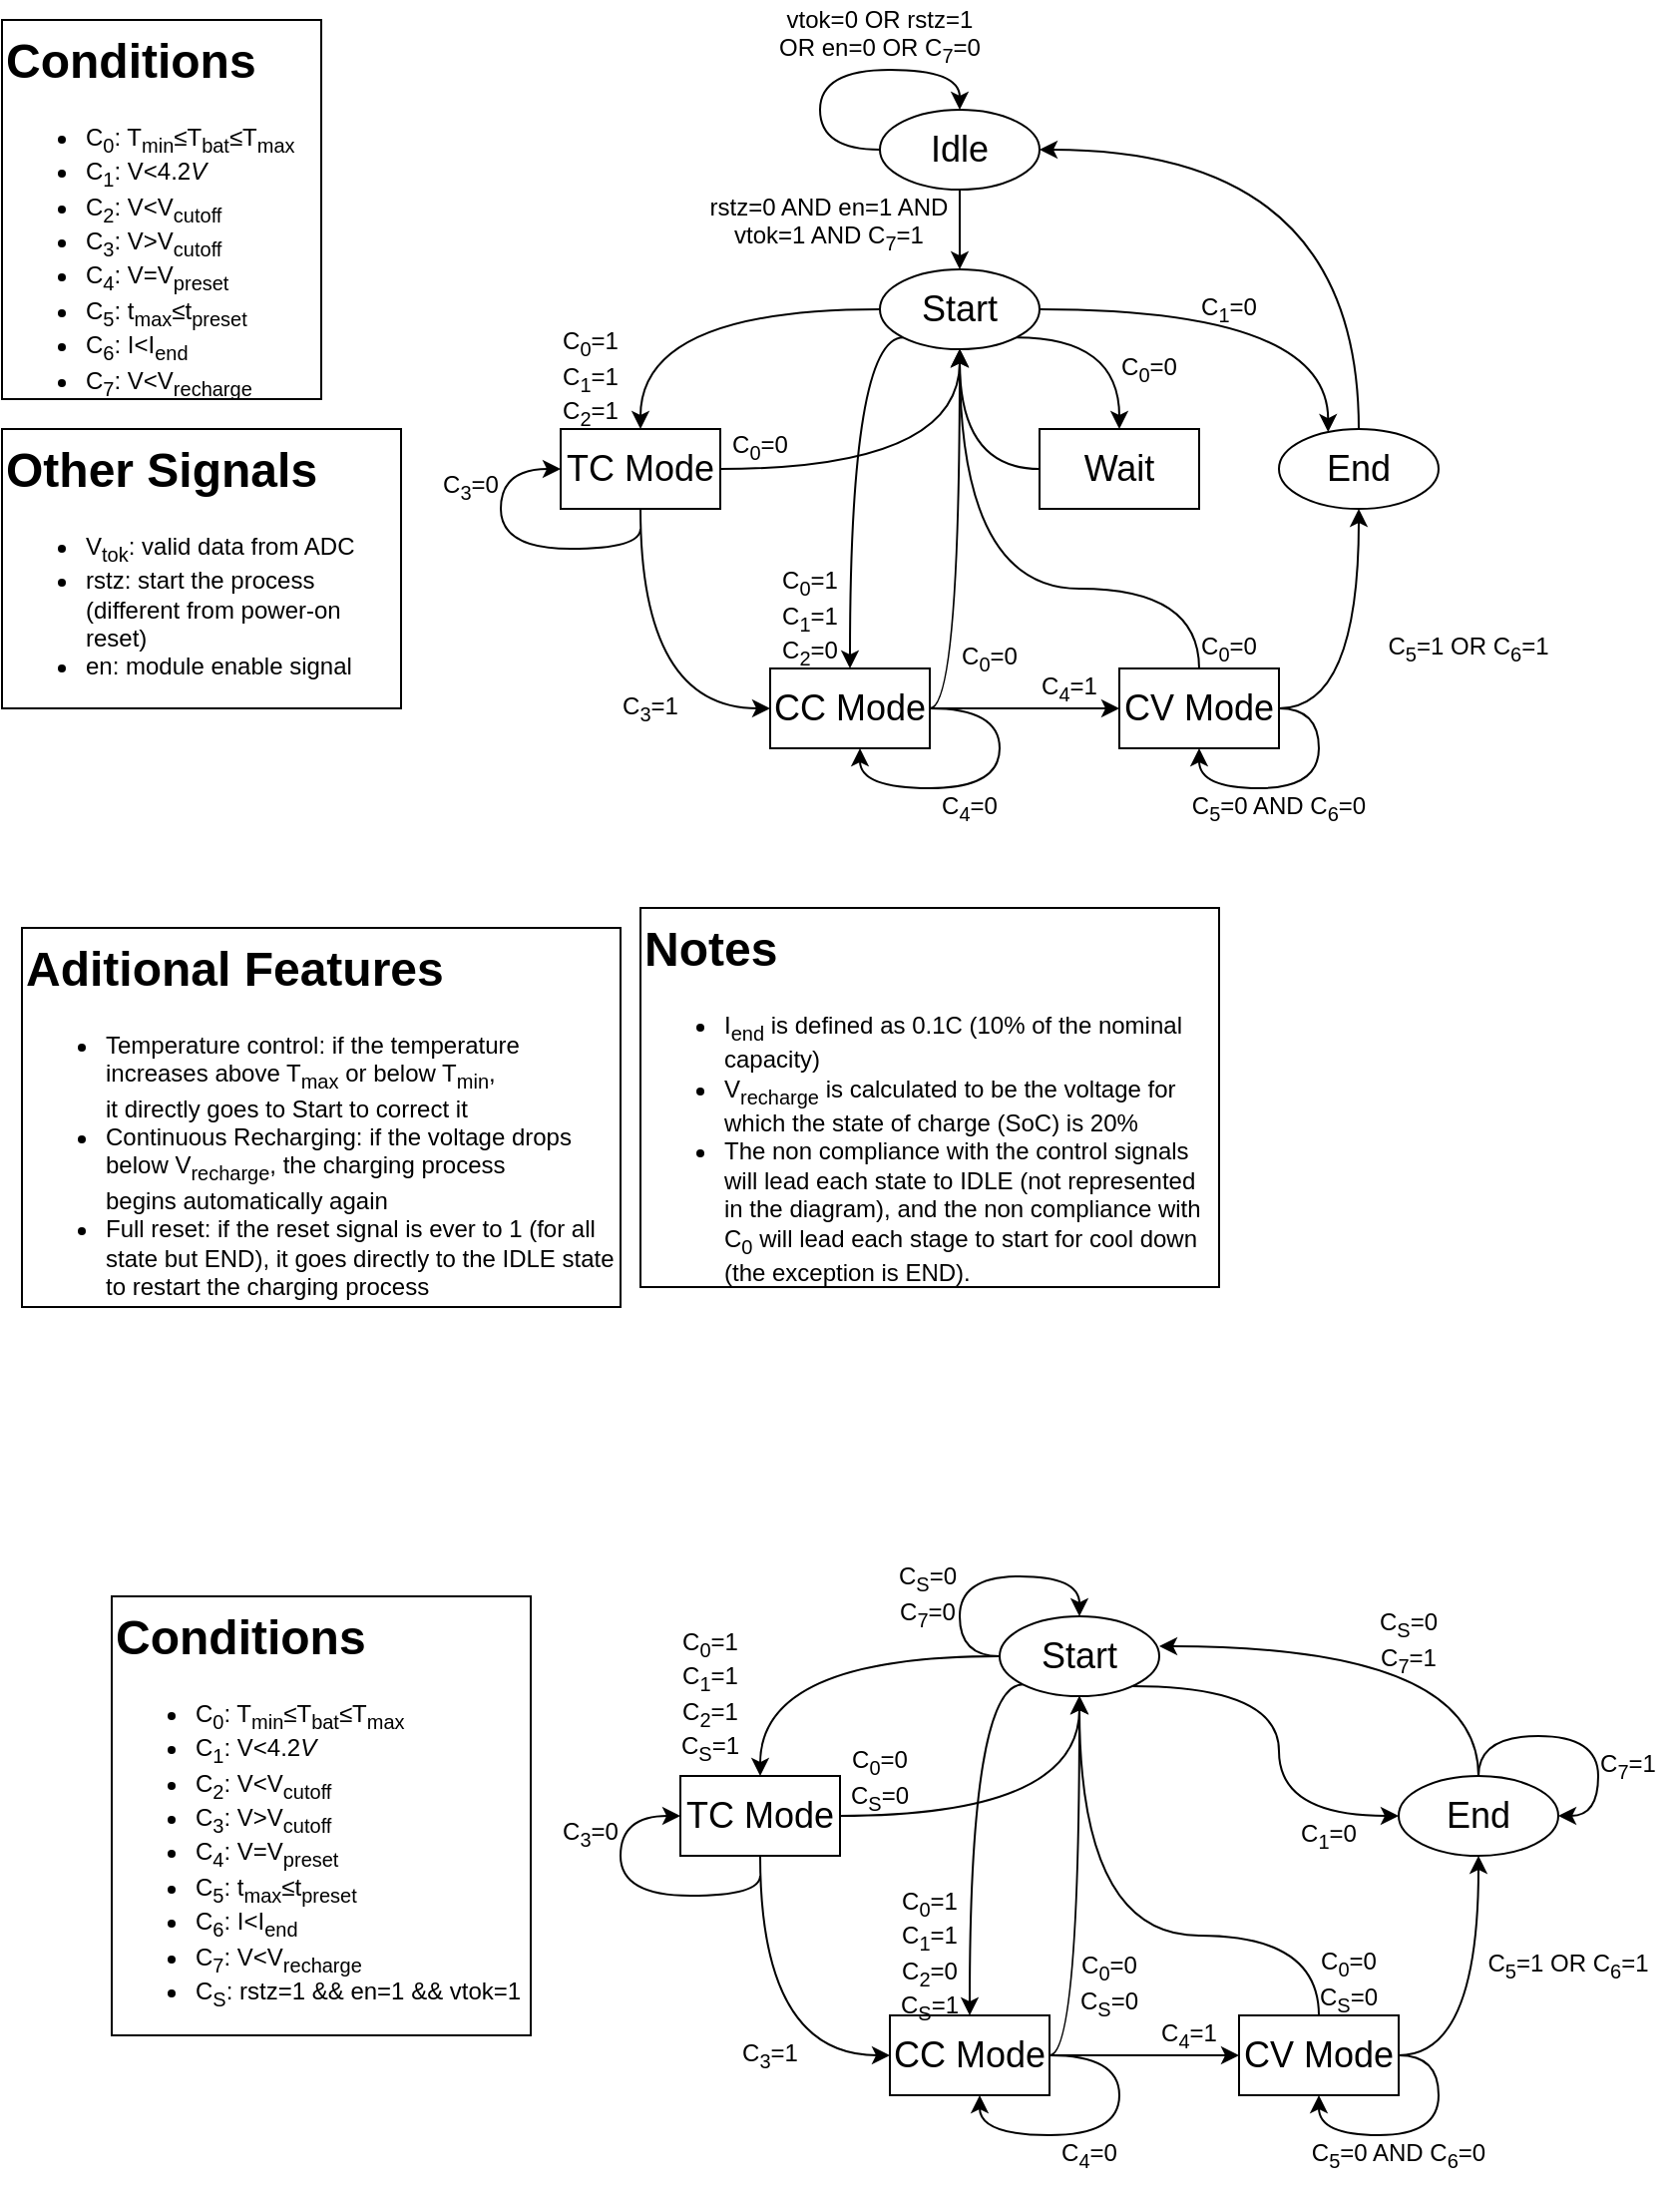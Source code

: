<mxfile version="24.9.3">
  <diagram name="Page-1" id="hV8_vWimdpn24ltupnvK">
    <mxGraphModel dx="1134" dy="623" grid="1" gridSize="10" guides="1" tooltips="1" connect="1" arrows="1" fold="1" page="1" pageScale="1" pageWidth="827" pageHeight="1169" math="0" shadow="0">
      <root>
        <mxCell id="0" />
        <mxCell id="1" parent="0" />
        <mxCell id="OYRed6BsWh4tqV8TMah2-53" value="" style="rounded=0;whiteSpace=wrap;html=1;strokeColor=none;" vertex="1" parent="1">
          <mxGeometry x="80" y="910" width="800" height="335" as="geometry" />
        </mxCell>
        <mxCell id="Qa07ZEY8zx5-E_0PlGd2-5" style="edgeStyle=orthogonalEdgeStyle;rounded=0;orthogonalLoop=1;jettySize=auto;html=1;entryX=0.5;entryY=0;entryDx=0;entryDy=0;" parent="1" source="Qa07ZEY8zx5-E_0PlGd2-2" target="Qa07ZEY8zx5-E_0PlGd2-4" edge="1">
          <mxGeometry relative="1" as="geometry" />
        </mxCell>
        <mxCell id="R3Bvoctj_jdyim1rGo82-14" style="edgeStyle=orthogonalEdgeStyle;rounded=0;orthogonalLoop=1;jettySize=auto;html=1;entryX=0.5;entryY=0;entryDx=0;entryDy=0;curved=1;" parent="1" source="Qa07ZEY8zx5-E_0PlGd2-2" target="Qa07ZEY8zx5-E_0PlGd2-2" edge="1">
          <mxGeometry relative="1" as="geometry">
            <mxPoint x="470" y="180" as="targetPoint" />
            <Array as="points">
              <mxPoint x="450" y="220" />
              <mxPoint x="450" y="180" />
              <mxPoint x="520" y="180" />
            </Array>
          </mxGeometry>
        </mxCell>
        <mxCell id="Qa07ZEY8zx5-E_0PlGd2-2" value="&lt;font style=&quot;font-size: 18px;&quot;&gt;Idle&lt;/font&gt;" style="ellipse;whiteSpace=wrap;html=1;" parent="1" vertex="1">
          <mxGeometry x="480" y="200" width="80" height="40" as="geometry" />
        </mxCell>
        <mxCell id="Qa07ZEY8zx5-E_0PlGd2-3" value="&lt;h1 style=&quot;margin-top: 0px;&quot;&gt;Conditions&lt;/h1&gt;&lt;ul&gt;&lt;li&gt;C&lt;sub&gt;0&lt;/sub&gt;: T&lt;sub&gt;min&lt;/sub&gt;≤T&lt;sub&gt;bat&lt;/sub&gt;≤T&lt;sub&gt;max&lt;/sub&gt;&lt;/li&gt;&lt;li&gt;C&lt;sub&gt;1&lt;/sub&gt;: V&amp;lt;4.2&lt;i&gt;V&lt;/i&gt;&lt;/li&gt;&lt;li&gt;C&lt;sub&gt;2&lt;/sub&gt;: V&amp;lt;V&lt;sub&gt;cutoff&lt;/sub&gt;&lt;/li&gt;&lt;li&gt;C&lt;sub&gt;3&lt;/sub&gt;: V&amp;gt;V&lt;sub&gt;cutoff&lt;/sub&gt;&lt;/li&gt;&lt;li&gt;C&lt;sub&gt;4&lt;/sub&gt;: V=V&lt;sub&gt;preset&lt;/sub&gt;&lt;/li&gt;&lt;li&gt;C&lt;sub&gt;5&lt;/sub&gt;: t&lt;sub&gt;max&lt;/sub&gt;≤t&lt;sub&gt;preset&lt;/sub&gt;&lt;/li&gt;&lt;li&gt;C&lt;sub&gt;6&lt;/sub&gt;: I&amp;lt;I&lt;sub&gt;end&lt;/sub&gt;&lt;/li&gt;&lt;li&gt;C&lt;sub&gt;7&lt;/sub&gt;: V&amp;lt;V&lt;sub&gt;recharge&lt;/sub&gt;&lt;br&gt;&lt;/li&gt;&lt;/ul&gt;" style="text;html=1;whiteSpace=wrap;overflow=hidden;rounded=0;strokeColor=default;fillColor=default;" parent="1" vertex="1">
          <mxGeometry x="40" y="155" width="160" height="190" as="geometry" />
        </mxCell>
        <mxCell id="Qa07ZEY8zx5-E_0PlGd2-15" style="edgeStyle=orthogonalEdgeStyle;rounded=0;orthogonalLoop=1;jettySize=auto;html=1;exitX=1;exitY=1;exitDx=0;exitDy=0;entryX=0.5;entryY=0;entryDx=0;entryDy=0;curved=1;" parent="1" source="Qa07ZEY8zx5-E_0PlGd2-4" target="Qa07ZEY8zx5-E_0PlGd2-7" edge="1">
          <mxGeometry relative="1" as="geometry">
            <Array as="points">
              <mxPoint x="600" y="314" />
            </Array>
          </mxGeometry>
        </mxCell>
        <mxCell id="Qa07ZEY8zx5-E_0PlGd2-16" style="edgeStyle=orthogonalEdgeStyle;rounded=0;orthogonalLoop=1;jettySize=auto;html=1;entryX=0;entryY=0.5;entryDx=0;entryDy=0;startArrow=classic;startFill=1;endArrow=none;endFill=0;curved=1;" parent="1" source="Qa07ZEY8zx5-E_0PlGd2-4" target="Qa07ZEY8zx5-E_0PlGd2-7" edge="1">
          <mxGeometry relative="1" as="geometry" />
        </mxCell>
        <mxCell id="Qa07ZEY8zx5-E_0PlGd2-23" style="edgeStyle=orthogonalEdgeStyle;rounded=0;orthogonalLoop=1;jettySize=auto;html=1;exitX=0;exitY=1;exitDx=0;exitDy=0;curved=1;entryX=0.5;entryY=0;entryDx=0;entryDy=0;" parent="1" source="Qa07ZEY8zx5-E_0PlGd2-4" target="Qa07ZEY8zx5-E_0PlGd2-14" edge="1">
          <mxGeometry relative="1" as="geometry">
            <Array as="points">
              <mxPoint x="465" y="314" />
            </Array>
            <mxPoint x="470" y="460" as="targetPoint" />
          </mxGeometry>
        </mxCell>
        <mxCell id="Qa07ZEY8zx5-E_0PlGd2-24" style="edgeStyle=orthogonalEdgeStyle;rounded=0;orthogonalLoop=1;jettySize=auto;html=1;entryX=0.5;entryY=0;entryDx=0;entryDy=0;curved=1;" parent="1" source="Qa07ZEY8zx5-E_0PlGd2-4" target="Qa07ZEY8zx5-E_0PlGd2-19" edge="1">
          <mxGeometry relative="1" as="geometry" />
        </mxCell>
        <mxCell id="Qa07ZEY8zx5-E_0PlGd2-4" value="&lt;font style=&quot;font-size: 18px;&quot;&gt;Start&lt;/font&gt;" style="ellipse;whiteSpace=wrap;html=1;" parent="1" vertex="1">
          <mxGeometry x="480" y="280" width="80" height="40" as="geometry" />
        </mxCell>
        <mxCell id="Qa07ZEY8zx5-E_0PlGd2-6" value="&lt;div&gt;C&lt;sub&gt;0&lt;/sub&gt;=1&lt;/div&gt;&lt;div&gt;C&lt;sub&gt;1&lt;/sub&gt;=1&lt;/div&gt;&lt;div&gt;C&lt;sub&gt;2&lt;/sub&gt;=1&lt;br&gt;&lt;/div&gt;" style="text;html=1;align=center;verticalAlign=middle;whiteSpace=wrap;rounded=0;" parent="1" vertex="1">
          <mxGeometry x="320" y="310" width="30" height="50" as="geometry" />
        </mxCell>
        <mxCell id="Qa07ZEY8zx5-E_0PlGd2-7" value="&lt;font style=&quot;font-size: 18px;&quot;&gt;Wait&lt;/font&gt;" style="whiteSpace=wrap;html=1;rounded=0;" parent="1" vertex="1">
          <mxGeometry x="560" y="360" width="80" height="40" as="geometry" />
        </mxCell>
        <mxCell id="Qa07ZEY8zx5-E_0PlGd2-26" style="edgeStyle=orthogonalEdgeStyle;rounded=0;orthogonalLoop=1;jettySize=auto;html=1;" parent="1" source="Qa07ZEY8zx5-E_0PlGd2-14" target="Qa07ZEY8zx5-E_0PlGd2-22" edge="1">
          <mxGeometry relative="1" as="geometry" />
        </mxCell>
        <mxCell id="R3Bvoctj_jdyim1rGo82-25" style="edgeStyle=orthogonalEdgeStyle;rounded=0;orthogonalLoop=1;jettySize=auto;html=1;entryX=0.5;entryY=1;entryDx=0;entryDy=0;curved=1;" parent="1" source="Qa07ZEY8zx5-E_0PlGd2-14" target="Qa07ZEY8zx5-E_0PlGd2-4" edge="1">
          <mxGeometry relative="1" as="geometry">
            <Array as="points">
              <mxPoint x="520" y="500" />
            </Array>
          </mxGeometry>
        </mxCell>
        <mxCell id="Qa07ZEY8zx5-E_0PlGd2-14" value="&lt;font style=&quot;font-size: 18px;&quot;&gt;CC Mode&lt;/font&gt;" style="whiteSpace=wrap;html=1;rounded=0;" parent="1" vertex="1">
          <mxGeometry x="425" y="480" width="80" height="40" as="geometry" />
        </mxCell>
        <mxCell id="7gil-hiqsTWwfiF-RkSV-2" style="edgeStyle=orthogonalEdgeStyle;rounded=0;orthogonalLoop=1;jettySize=auto;html=1;entryX=1;entryY=0.5;entryDx=0;entryDy=0;curved=1;" parent="1" source="Qa07ZEY8zx5-E_0PlGd2-17" target="Qa07ZEY8zx5-E_0PlGd2-2" edge="1">
          <mxGeometry relative="1" as="geometry">
            <Array as="points">
              <mxPoint x="720" y="220" />
            </Array>
          </mxGeometry>
        </mxCell>
        <mxCell id="Qa07ZEY8zx5-E_0PlGd2-17" value="&lt;font style=&quot;font-size: 18px;&quot;&gt;End&lt;/font&gt;" style="ellipse;whiteSpace=wrap;html=1;" parent="1" vertex="1">
          <mxGeometry x="680" y="360" width="80" height="40" as="geometry" />
        </mxCell>
        <mxCell id="Qa07ZEY8zx5-E_0PlGd2-25" style="edgeStyle=orthogonalEdgeStyle;rounded=0;orthogonalLoop=1;jettySize=auto;html=1;entryX=0;entryY=0.5;entryDx=0;entryDy=0;curved=1;" parent="1" source="Qa07ZEY8zx5-E_0PlGd2-19" target="Qa07ZEY8zx5-E_0PlGd2-14" edge="1">
          <mxGeometry relative="1" as="geometry">
            <Array as="points">
              <mxPoint x="360" y="500" />
            </Array>
          </mxGeometry>
        </mxCell>
        <mxCell id="R3Bvoctj_jdyim1rGo82-24" style="edgeStyle=orthogonalEdgeStyle;rounded=0;orthogonalLoop=1;jettySize=auto;html=1;entryX=0.5;entryY=1;entryDx=0;entryDy=0;curved=1;" parent="1" source="Qa07ZEY8zx5-E_0PlGd2-19" target="Qa07ZEY8zx5-E_0PlGd2-4" edge="1">
          <mxGeometry relative="1" as="geometry" />
        </mxCell>
        <mxCell id="Qa07ZEY8zx5-E_0PlGd2-19" value="&lt;font style=&quot;font-size: 18px;&quot;&gt;TC Mode&lt;/font&gt;" style="whiteSpace=wrap;html=1;rounded=0;" parent="1" vertex="1">
          <mxGeometry x="320" y="360" width="80" height="40" as="geometry" />
        </mxCell>
        <mxCell id="Qa07ZEY8zx5-E_0PlGd2-27" style="edgeStyle=orthogonalEdgeStyle;rounded=0;orthogonalLoop=1;jettySize=auto;html=1;curved=1;entryX=0.5;entryY=1;entryDx=0;entryDy=0;" parent="1" source="Qa07ZEY8zx5-E_0PlGd2-22" target="Qa07ZEY8zx5-E_0PlGd2-17" edge="1">
          <mxGeometry relative="1" as="geometry">
            <Array as="points">
              <mxPoint x="720" y="500" />
            </Array>
          </mxGeometry>
        </mxCell>
        <mxCell id="R3Bvoctj_jdyim1rGo82-28" style="edgeStyle=orthogonalEdgeStyle;rounded=0;orthogonalLoop=1;jettySize=auto;html=1;entryX=0.5;entryY=1;entryDx=0;entryDy=0;curved=1;" parent="1" source="Qa07ZEY8zx5-E_0PlGd2-22" target="Qa07ZEY8zx5-E_0PlGd2-4" edge="1">
          <mxGeometry relative="1" as="geometry">
            <Array as="points">
              <mxPoint x="640" y="440" />
              <mxPoint x="520" y="440" />
            </Array>
          </mxGeometry>
        </mxCell>
        <mxCell id="7gil-hiqsTWwfiF-RkSV-7" style="edgeStyle=orthogonalEdgeStyle;rounded=0;orthogonalLoop=1;jettySize=auto;html=1;entryX=0.5;entryY=1;entryDx=0;entryDy=0;curved=1;" parent="1" source="Qa07ZEY8zx5-E_0PlGd2-22" target="Qa07ZEY8zx5-E_0PlGd2-22" edge="1">
          <mxGeometry relative="1" as="geometry">
            <mxPoint x="700" y="570" as="targetPoint" />
            <Array as="points">
              <mxPoint x="700" y="500" />
              <mxPoint x="700" y="540" />
              <mxPoint x="640" y="540" />
            </Array>
          </mxGeometry>
        </mxCell>
        <mxCell id="Qa07ZEY8zx5-E_0PlGd2-22" value="&lt;font style=&quot;font-size: 18px;&quot;&gt;CV Mode&lt;/font&gt;" style="whiteSpace=wrap;html=1;rounded=0;" parent="1" vertex="1">
          <mxGeometry x="600" y="480" width="80" height="40" as="geometry" />
        </mxCell>
        <mxCell id="Qa07ZEY8zx5-E_0PlGd2-28" style="edgeStyle=orthogonalEdgeStyle;rounded=0;orthogonalLoop=1;jettySize=auto;html=1;entryX=0;entryY=0.5;entryDx=0;entryDy=0;curved=1;" parent="1" target="Qa07ZEY8zx5-E_0PlGd2-19" edge="1">
          <mxGeometry relative="1" as="geometry">
            <mxPoint x="360" y="410" as="sourcePoint" />
            <Array as="points">
              <mxPoint x="360" y="420" />
              <mxPoint x="290" y="420" />
              <mxPoint x="290" y="380" />
            </Array>
          </mxGeometry>
        </mxCell>
        <mxCell id="Qa07ZEY8zx5-E_0PlGd2-29" style="edgeStyle=orthogonalEdgeStyle;rounded=0;orthogonalLoop=1;jettySize=auto;html=1;curved=1;" parent="1" source="Qa07ZEY8zx5-E_0PlGd2-14" edge="1">
          <mxGeometry relative="1" as="geometry">
            <Array as="points">
              <mxPoint x="540" y="500" />
              <mxPoint x="540" y="540" />
              <mxPoint x="470" y="540" />
              <mxPoint x="470" y="520" />
            </Array>
            <mxPoint x="470" y="520" as="targetPoint" />
          </mxGeometry>
        </mxCell>
        <mxCell id="Qa07ZEY8zx5-E_0PlGd2-30" value="&lt;div&gt;C&lt;sub&gt;0&lt;/sub&gt;=1&lt;/div&gt;&lt;div&gt;C&lt;sub&gt;1&lt;/sub&gt;=1&lt;/div&gt;&lt;div&gt;C&lt;sub&gt;2&lt;/sub&gt;=0&lt;br&gt;&lt;/div&gt;" style="text;html=1;align=center;verticalAlign=middle;whiteSpace=wrap;rounded=0;" parent="1" vertex="1">
          <mxGeometry x="430" y="430" width="30" height="50" as="geometry" />
        </mxCell>
        <mxCell id="Qa07ZEY8zx5-E_0PlGd2-31" value="&lt;div&gt;C&lt;sub&gt;0&lt;/sub&gt;=0&lt;/div&gt;" style="text;html=1;align=center;verticalAlign=middle;whiteSpace=wrap;rounded=0;" parent="1" vertex="1">
          <mxGeometry x="600" y="320" width="30" height="20" as="geometry" />
        </mxCell>
        <mxCell id="Qa07ZEY8zx5-E_0PlGd2-32" value="&lt;div&gt;C&lt;sub&gt;3&lt;/sub&gt;=0&lt;/div&gt;" style="text;html=1;align=center;verticalAlign=middle;whiteSpace=wrap;rounded=0;" parent="1" vertex="1">
          <mxGeometry x="260" y="378.5" width="30" height="20" as="geometry" />
        </mxCell>
        <mxCell id="Qa07ZEY8zx5-E_0PlGd2-33" value="&lt;div&gt;C&lt;sub&gt;3&lt;/sub&gt;=1&lt;/div&gt;" style="text;html=1;align=center;verticalAlign=middle;whiteSpace=wrap;rounded=0;" parent="1" vertex="1">
          <mxGeometry x="350" y="490" width="30" height="20" as="geometry" />
        </mxCell>
        <mxCell id="Qa07ZEY8zx5-E_0PlGd2-34" value="&lt;div&gt;C&lt;sub&gt;4&lt;/sub&gt;=0&lt;/div&gt;" style="text;html=1;align=center;verticalAlign=middle;whiteSpace=wrap;rounded=0;" parent="1" vertex="1">
          <mxGeometry x="510" y="540" width="30" height="20" as="geometry" />
        </mxCell>
        <mxCell id="Qa07ZEY8zx5-E_0PlGd2-35" value="&lt;div&gt;C&lt;sub&gt;4&lt;/sub&gt;=1&lt;/div&gt;" style="text;html=1;align=center;verticalAlign=middle;whiteSpace=wrap;rounded=0;" parent="1" vertex="1">
          <mxGeometry x="560" y="480" width="30" height="20" as="geometry" />
        </mxCell>
        <mxCell id="Qa07ZEY8zx5-E_0PlGd2-36" value="&lt;div&gt;C&lt;sub&gt;5&lt;/sub&gt;=0 AND C&lt;sub&gt;6&lt;/sub&gt;=0&lt;/div&gt;" style="text;html=1;align=center;verticalAlign=middle;whiteSpace=wrap;rounded=0;" parent="1" vertex="1">
          <mxGeometry x="630" y="540" width="100" height="20" as="geometry" />
        </mxCell>
        <mxCell id="R3Bvoctj_jdyim1rGo82-1" value="&lt;h1 style=&quot;margin-top: 0px;&quot;&gt;Other Signals&lt;br&gt;&lt;/h1&gt;&lt;ul&gt;&lt;li&gt;V&lt;sub&gt;tok&lt;/sub&gt;: valid data from ADC&lt;/li&gt;&lt;li&gt;rstz: start the process (different from power-on reset)&lt;/li&gt;&lt;li&gt;en: module enable signal&lt;br&gt;&lt;/li&gt;&lt;/ul&gt;" style="text;html=1;whiteSpace=wrap;overflow=hidden;rounded=0;strokeColor=default;fillColor=default;" parent="1" vertex="1">
          <mxGeometry x="40" y="360" width="200" height="140" as="geometry" />
        </mxCell>
        <mxCell id="R3Bvoctj_jdyim1rGo82-3" value="rstz=0 AND en=1 AND vtok=1 AND C&lt;sub&gt;7&lt;/sub&gt;=1" style="text;html=1;align=center;verticalAlign=middle;whiteSpace=wrap;rounded=0;" parent="1" vertex="1">
          <mxGeometry x="390" y="242" width="129" height="30" as="geometry" />
        </mxCell>
        <mxCell id="R3Bvoctj_jdyim1rGo82-17" value="&lt;div&gt;vtok=0 OR rstz=1&lt;/div&gt;&lt;div&gt;OR en=0 OR C&lt;sub&gt;7&lt;/sub&gt;=0&lt;br&gt;&lt;/div&gt;" style="text;html=1;align=center;verticalAlign=middle;whiteSpace=wrap;rounded=0;" parent="1" vertex="1">
          <mxGeometry x="425" y="145" width="110" height="35" as="geometry" />
        </mxCell>
        <mxCell id="R3Bvoctj_jdyim1rGo82-26" value="&lt;div&gt;C&lt;sub&gt;0&lt;/sub&gt;=0&lt;/div&gt;" style="text;html=1;align=center;verticalAlign=middle;whiteSpace=wrap;rounded=0;" parent="1" vertex="1">
          <mxGeometry x="520" y="465" width="30" height="20" as="geometry" />
        </mxCell>
        <mxCell id="R3Bvoctj_jdyim1rGo82-27" value="&lt;div&gt;C&lt;sub&gt;0&lt;/sub&gt;=0&lt;/div&gt;" style="text;html=1;align=center;verticalAlign=middle;whiteSpace=wrap;rounded=0;" parent="1" vertex="1">
          <mxGeometry x="405" y="358.5" width="30" height="20" as="geometry" />
        </mxCell>
        <mxCell id="R3Bvoctj_jdyim1rGo82-30" value="&lt;div&gt;C&lt;sub&gt;0&lt;/sub&gt;=0&lt;/div&gt;" style="text;html=1;align=center;verticalAlign=middle;whiteSpace=wrap;rounded=0;" parent="1" vertex="1">
          <mxGeometry x="640" y="460" width="30" height="20" as="geometry" />
        </mxCell>
        <mxCell id="R3Bvoctj_jdyim1rGo82-33" value="&lt;h1 style=&quot;margin-top: 0px;&quot;&gt;Aditional Features&lt;/h1&gt;&lt;ul&gt;&lt;li&gt;&lt;div align=&quot;left&quot;&gt;Temperature control: if the temperature increases above T&lt;sub&gt;max&lt;/sub&gt; or below T&lt;sub&gt;min&lt;/sub&gt;,&amp;nbsp;&lt;/div&gt;&lt;div align=&quot;left&quot;&gt;it directly goes to Start to correct it&lt;/div&gt;&lt;/li&gt;&lt;li&gt;&lt;div align=&quot;left&quot;&gt;Continuous Recharging: if the voltage drops below V&lt;sub&gt;recharge&lt;/sub&gt;, the charging process&amp;nbsp;&lt;/div&gt;&lt;div align=&quot;left&quot;&gt;begins automatically again&lt;/div&gt;&lt;/li&gt;&lt;li&gt;Full reset: if the reset signal is ever to 1 (for all state but END), it goes directly to the IDLE state to restart the charging process&lt;/li&gt;&lt;/ul&gt;" style="text;html=1;whiteSpace=wrap;overflow=hidden;rounded=0;strokeColor=default;fillColor=default;" parent="1" vertex="1">
          <mxGeometry x="50" y="610" width="300" height="190" as="geometry" />
        </mxCell>
        <mxCell id="7gil-hiqsTWwfiF-RkSV-1" value="&lt;h1 style=&quot;margin-top: 0px;&quot;&gt;Notes&lt;/h1&gt;&lt;div&gt;&lt;ul&gt;&lt;li&gt;I&lt;sub&gt;end&lt;/sub&gt; is defined as 0.1C (10% of the nominal capacity)&lt;/li&gt;&lt;li&gt;V&lt;sub&gt;recharge&lt;/sub&gt; is calculated to be the voltage for which the state of charge (SoC) is 20%&lt;/li&gt;&lt;li&gt;The non compliance with the control signals will lead each state to IDLE (not represented in the diagram), and the non compliance with C&lt;sub&gt;0&lt;/sub&gt; will lead each stage to start for cool down (the exception is END). &lt;br&gt;&lt;/li&gt;&lt;/ul&gt;&lt;/div&gt;" style="text;html=1;whiteSpace=wrap;overflow=hidden;rounded=0;strokeColor=default;fillColor=default;" parent="1" vertex="1">
          <mxGeometry x="360" y="600" width="290" height="190" as="geometry" />
        </mxCell>
        <mxCell id="7gil-hiqsTWwfiF-RkSV-5" style="edgeStyle=orthogonalEdgeStyle;rounded=0;orthogonalLoop=1;jettySize=auto;html=1;entryX=0.308;entryY=0.038;entryDx=0;entryDy=0;entryPerimeter=0;curved=1;" parent="1" source="Qa07ZEY8zx5-E_0PlGd2-4" target="Qa07ZEY8zx5-E_0PlGd2-17" edge="1">
          <mxGeometry relative="1" as="geometry" />
        </mxCell>
        <mxCell id="7gil-hiqsTWwfiF-RkSV-6" value="&lt;div&gt;C&lt;sub&gt;1&lt;/sub&gt;=0&lt;/div&gt;" style="text;html=1;align=center;verticalAlign=middle;whiteSpace=wrap;rounded=0;" parent="1" vertex="1">
          <mxGeometry x="640" y="290" width="30" height="20" as="geometry" />
        </mxCell>
        <mxCell id="7gil-hiqsTWwfiF-RkSV-10" value="&lt;div&gt;C&lt;sub&gt;5&lt;/sub&gt;=1 OR C&lt;sub&gt;6&lt;/sub&gt;=1&lt;/div&gt;" style="text;html=1;align=center;verticalAlign=middle;whiteSpace=wrap;rounded=0;" parent="1" vertex="1">
          <mxGeometry x="730" y="460" width="90" height="20" as="geometry" />
        </mxCell>
        <mxCell id="OYRed6BsWh4tqV8TMah2-6" style="edgeStyle=orthogonalEdgeStyle;rounded=0;orthogonalLoop=1;jettySize=auto;html=1;exitX=0;exitY=1;exitDx=0;exitDy=0;curved=1;entryX=0.5;entryY=0;entryDx=0;entryDy=0;" edge="1" parent="1" source="OYRed6BsWh4tqV8TMah2-8" target="OYRed6BsWh4tqV8TMah2-13">
          <mxGeometry relative="1" as="geometry">
            <Array as="points">
              <mxPoint x="525" y="989" />
            </Array>
            <mxPoint x="530" y="1135" as="targetPoint" />
          </mxGeometry>
        </mxCell>
        <mxCell id="OYRed6BsWh4tqV8TMah2-7" style="edgeStyle=orthogonalEdgeStyle;rounded=0;orthogonalLoop=1;jettySize=auto;html=1;entryX=0.5;entryY=0;entryDx=0;entryDy=0;curved=1;" edge="1" parent="1" source="OYRed6BsWh4tqV8TMah2-8" target="OYRed6BsWh4tqV8TMah2-18">
          <mxGeometry relative="1" as="geometry" />
        </mxCell>
        <mxCell id="OYRed6BsWh4tqV8TMah2-8" value="&lt;font style=&quot;font-size: 18px;&quot;&gt;Start&lt;/font&gt;" style="ellipse;whiteSpace=wrap;html=1;" vertex="1" parent="1">
          <mxGeometry x="540" y="955" width="80" height="40" as="geometry" />
        </mxCell>
        <mxCell id="OYRed6BsWh4tqV8TMah2-9" value="&lt;div&gt;C&lt;sub&gt;0&lt;/sub&gt;=1&lt;/div&gt;&lt;div&gt;C&lt;sub&gt;1&lt;/sub&gt;=1&lt;/div&gt;&lt;div&gt;C&lt;sub&gt;2&lt;/sub&gt;=1&lt;br&gt;&lt;/div&gt;&lt;div&gt;C&lt;sub&gt;S&lt;/sub&gt;=1&lt;/div&gt;" style="text;html=1;align=center;verticalAlign=middle;whiteSpace=wrap;rounded=0;" vertex="1" parent="1">
          <mxGeometry x="380" y="960" width="30" height="70" as="geometry" />
        </mxCell>
        <mxCell id="OYRed6BsWh4tqV8TMah2-11" style="edgeStyle=orthogonalEdgeStyle;rounded=0;orthogonalLoop=1;jettySize=auto;html=1;" edge="1" parent="1" source="OYRed6BsWh4tqV8TMah2-13" target="OYRed6BsWh4tqV8TMah2-22">
          <mxGeometry relative="1" as="geometry" />
        </mxCell>
        <mxCell id="OYRed6BsWh4tqV8TMah2-12" style="edgeStyle=orthogonalEdgeStyle;rounded=0;orthogonalLoop=1;jettySize=auto;html=1;entryX=0.5;entryY=1;entryDx=0;entryDy=0;curved=1;" edge="1" parent="1" source="OYRed6BsWh4tqV8TMah2-13" target="OYRed6BsWh4tqV8TMah2-8">
          <mxGeometry relative="1" as="geometry">
            <Array as="points">
              <mxPoint x="580" y="1175" />
            </Array>
          </mxGeometry>
        </mxCell>
        <mxCell id="OYRed6BsWh4tqV8TMah2-13" value="&lt;font style=&quot;font-size: 18px;&quot;&gt;CC Mode&lt;/font&gt;" style="whiteSpace=wrap;html=1;rounded=0;" vertex="1" parent="1">
          <mxGeometry x="485" y="1155" width="80" height="40" as="geometry" />
        </mxCell>
        <mxCell id="OYRed6BsWh4tqV8TMah2-14" style="edgeStyle=orthogonalEdgeStyle;rounded=0;orthogonalLoop=1;jettySize=auto;html=1;curved=1;" edge="1" parent="1" source="OYRed6BsWh4tqV8TMah2-15">
          <mxGeometry relative="1" as="geometry">
            <Array as="points">
              <mxPoint x="780" y="970" />
              <mxPoint x="620" y="970" />
            </Array>
            <mxPoint x="620" y="970" as="targetPoint" />
          </mxGeometry>
        </mxCell>
        <mxCell id="OYRed6BsWh4tqV8TMah2-15" value="&lt;font style=&quot;font-size: 18px;&quot;&gt;End&lt;/font&gt;" style="ellipse;whiteSpace=wrap;html=1;" vertex="1" parent="1">
          <mxGeometry x="740" y="1035" width="80" height="40" as="geometry" />
        </mxCell>
        <mxCell id="OYRed6BsWh4tqV8TMah2-16" style="edgeStyle=orthogonalEdgeStyle;rounded=0;orthogonalLoop=1;jettySize=auto;html=1;entryX=0;entryY=0.5;entryDx=0;entryDy=0;curved=1;" edge="1" parent="1" source="OYRed6BsWh4tqV8TMah2-18" target="OYRed6BsWh4tqV8TMah2-13">
          <mxGeometry relative="1" as="geometry">
            <Array as="points">
              <mxPoint x="420" y="1175" />
            </Array>
          </mxGeometry>
        </mxCell>
        <mxCell id="OYRed6BsWh4tqV8TMah2-17" style="edgeStyle=orthogonalEdgeStyle;rounded=0;orthogonalLoop=1;jettySize=auto;html=1;entryX=0.5;entryY=1;entryDx=0;entryDy=0;curved=1;" edge="1" parent="1" source="OYRed6BsWh4tqV8TMah2-18" target="OYRed6BsWh4tqV8TMah2-8">
          <mxGeometry relative="1" as="geometry" />
        </mxCell>
        <mxCell id="OYRed6BsWh4tqV8TMah2-18" value="&lt;font style=&quot;font-size: 18px;&quot;&gt;TC Mode&lt;/font&gt;" style="whiteSpace=wrap;html=1;rounded=0;" vertex="1" parent="1">
          <mxGeometry x="380" y="1035" width="80" height="40" as="geometry" />
        </mxCell>
        <mxCell id="OYRed6BsWh4tqV8TMah2-19" style="edgeStyle=orthogonalEdgeStyle;rounded=0;orthogonalLoop=1;jettySize=auto;html=1;curved=1;entryX=0.5;entryY=1;entryDx=0;entryDy=0;" edge="1" parent="1" source="OYRed6BsWh4tqV8TMah2-22" target="OYRed6BsWh4tqV8TMah2-15">
          <mxGeometry relative="1" as="geometry">
            <Array as="points">
              <mxPoint x="780" y="1175" />
            </Array>
          </mxGeometry>
        </mxCell>
        <mxCell id="OYRed6BsWh4tqV8TMah2-20" style="edgeStyle=orthogonalEdgeStyle;rounded=0;orthogonalLoop=1;jettySize=auto;html=1;entryX=0.5;entryY=1;entryDx=0;entryDy=0;curved=1;" edge="1" parent="1" source="OYRed6BsWh4tqV8TMah2-22" target="OYRed6BsWh4tqV8TMah2-8">
          <mxGeometry relative="1" as="geometry">
            <Array as="points">
              <mxPoint x="700" y="1115" />
              <mxPoint x="580" y="1115" />
            </Array>
          </mxGeometry>
        </mxCell>
        <mxCell id="OYRed6BsWh4tqV8TMah2-21" style="edgeStyle=orthogonalEdgeStyle;rounded=0;orthogonalLoop=1;jettySize=auto;html=1;entryX=0.5;entryY=1;entryDx=0;entryDy=0;curved=1;" edge="1" parent="1" source="OYRed6BsWh4tqV8TMah2-22" target="OYRed6BsWh4tqV8TMah2-22">
          <mxGeometry relative="1" as="geometry">
            <mxPoint x="760" y="1245" as="targetPoint" />
            <Array as="points">
              <mxPoint x="760" y="1175" />
              <mxPoint x="760" y="1215" />
              <mxPoint x="700" y="1215" />
            </Array>
          </mxGeometry>
        </mxCell>
        <mxCell id="OYRed6BsWh4tqV8TMah2-22" value="&lt;font style=&quot;font-size: 18px;&quot;&gt;CV Mode&lt;/font&gt;" style="whiteSpace=wrap;html=1;rounded=0;" vertex="1" parent="1">
          <mxGeometry x="660" y="1155" width="80" height="40" as="geometry" />
        </mxCell>
        <mxCell id="OYRed6BsWh4tqV8TMah2-23" style="edgeStyle=orthogonalEdgeStyle;rounded=0;orthogonalLoop=1;jettySize=auto;html=1;entryX=0;entryY=0.5;entryDx=0;entryDy=0;curved=1;" edge="1" parent="1" target="OYRed6BsWh4tqV8TMah2-18">
          <mxGeometry relative="1" as="geometry">
            <mxPoint x="420" y="1085" as="sourcePoint" />
            <Array as="points">
              <mxPoint x="420" y="1095" />
              <mxPoint x="350" y="1095" />
              <mxPoint x="350" y="1055" />
            </Array>
          </mxGeometry>
        </mxCell>
        <mxCell id="OYRed6BsWh4tqV8TMah2-24" style="edgeStyle=orthogonalEdgeStyle;rounded=0;orthogonalLoop=1;jettySize=auto;html=1;curved=1;" edge="1" parent="1" source="OYRed6BsWh4tqV8TMah2-13">
          <mxGeometry relative="1" as="geometry">
            <Array as="points">
              <mxPoint x="600" y="1175" />
              <mxPoint x="600" y="1215" />
              <mxPoint x="530" y="1215" />
              <mxPoint x="530" y="1195" />
            </Array>
            <mxPoint x="530" y="1195" as="targetPoint" />
          </mxGeometry>
        </mxCell>
        <mxCell id="OYRed6BsWh4tqV8TMah2-25" value="&lt;div&gt;C&lt;sub&gt;0&lt;/sub&gt;=1&lt;/div&gt;&lt;div&gt;C&lt;sub&gt;1&lt;/sub&gt;=1&lt;/div&gt;&lt;div&gt;C&lt;sub&gt;2&lt;/sub&gt;=0&lt;/div&gt;&lt;div&gt;&lt;div&gt;C&lt;sub&gt;S&lt;/sub&gt;=1&lt;/div&gt;&lt;/div&gt;" style="text;html=1;align=center;verticalAlign=middle;whiteSpace=wrap;rounded=0;" vertex="1" parent="1">
          <mxGeometry x="490" y="1095" width="30" height="60" as="geometry" />
        </mxCell>
        <mxCell id="OYRed6BsWh4tqV8TMah2-27" value="&lt;div&gt;C&lt;sub&gt;3&lt;/sub&gt;=0&lt;/div&gt;" style="text;html=1;align=center;verticalAlign=middle;whiteSpace=wrap;rounded=0;" vertex="1" parent="1">
          <mxGeometry x="320" y="1053.5" width="30" height="20" as="geometry" />
        </mxCell>
        <mxCell id="OYRed6BsWh4tqV8TMah2-28" value="&lt;div&gt;C&lt;sub&gt;3&lt;/sub&gt;=1&lt;/div&gt;" style="text;html=1;align=center;verticalAlign=middle;whiteSpace=wrap;rounded=0;" vertex="1" parent="1">
          <mxGeometry x="410" y="1165" width="30" height="20" as="geometry" />
        </mxCell>
        <mxCell id="OYRed6BsWh4tqV8TMah2-29" value="&lt;div&gt;C&lt;sub&gt;4&lt;/sub&gt;=0&lt;/div&gt;" style="text;html=1;align=center;verticalAlign=middle;whiteSpace=wrap;rounded=0;" vertex="1" parent="1">
          <mxGeometry x="570" y="1215" width="30" height="20" as="geometry" />
        </mxCell>
        <mxCell id="OYRed6BsWh4tqV8TMah2-30" value="&lt;div&gt;C&lt;sub&gt;4&lt;/sub&gt;=1&lt;/div&gt;" style="text;html=1;align=center;verticalAlign=middle;whiteSpace=wrap;rounded=0;" vertex="1" parent="1">
          <mxGeometry x="620" y="1155" width="30" height="20" as="geometry" />
        </mxCell>
        <mxCell id="OYRed6BsWh4tqV8TMah2-31" value="&lt;div&gt;C&lt;sub&gt;5&lt;/sub&gt;=0 AND C&lt;sub&gt;6&lt;/sub&gt;=0&lt;/div&gt;" style="text;html=1;align=center;verticalAlign=middle;whiteSpace=wrap;rounded=0;" vertex="1" parent="1">
          <mxGeometry x="690" y="1215" width="100" height="20" as="geometry" />
        </mxCell>
        <mxCell id="OYRed6BsWh4tqV8TMah2-34" value="&lt;div&gt;C&lt;sub&gt;0&lt;/sub&gt;=0&lt;/div&gt;&lt;div&gt;C&lt;sub&gt;S&lt;/sub&gt;=0&lt;/div&gt;" style="text;html=1;align=center;verticalAlign=middle;whiteSpace=wrap;rounded=0;" vertex="1" parent="1">
          <mxGeometry x="580" y="1125" width="30" height="30" as="geometry" />
        </mxCell>
        <mxCell id="OYRed6BsWh4tqV8TMah2-35" value="&lt;div&gt;C&lt;sub&gt;0&lt;/sub&gt;=0&lt;/div&gt;&lt;div&gt;&lt;div&gt;C&lt;sub&gt;S&lt;/sub&gt;=0&lt;/div&gt;&lt;/div&gt;" style="text;html=1;align=center;verticalAlign=middle;whiteSpace=wrap;rounded=0;" vertex="1" parent="1">
          <mxGeometry x="465" y="1020" width="30" height="33.5" as="geometry" />
        </mxCell>
        <mxCell id="OYRed6BsWh4tqV8TMah2-36" value="&lt;div&gt;C&lt;sub&gt;0&lt;/sub&gt;=0&lt;/div&gt;&lt;div&gt;C&lt;sub&gt;S&lt;/sub&gt;=0&lt;/div&gt;" style="text;html=1;align=center;verticalAlign=middle;whiteSpace=wrap;rounded=0;" vertex="1" parent="1">
          <mxGeometry x="700" y="1120" width="30" height="35" as="geometry" />
        </mxCell>
        <mxCell id="OYRed6BsWh4tqV8TMah2-37" style="edgeStyle=orthogonalEdgeStyle;rounded=0;orthogonalLoop=1;jettySize=auto;html=1;entryX=0;entryY=0.5;entryDx=0;entryDy=0;curved=1;" edge="1" parent="1" source="OYRed6BsWh4tqV8TMah2-8" target="OYRed6BsWh4tqV8TMah2-15">
          <mxGeometry relative="1" as="geometry">
            <Array as="points">
              <mxPoint x="680" y="990" />
              <mxPoint x="680" y="1055" />
            </Array>
          </mxGeometry>
        </mxCell>
        <mxCell id="OYRed6BsWh4tqV8TMah2-38" value="&lt;div&gt;C&lt;sub&gt;1&lt;/sub&gt;=0&lt;/div&gt;" style="text;html=1;align=center;verticalAlign=middle;whiteSpace=wrap;rounded=0;" vertex="1" parent="1">
          <mxGeometry x="690" y="1055" width="30" height="20" as="geometry" />
        </mxCell>
        <mxCell id="OYRed6BsWh4tqV8TMah2-39" value="&lt;div&gt;C&lt;sub&gt;5&lt;/sub&gt;=1 OR C&lt;sub&gt;6&lt;/sub&gt;=1&lt;/div&gt;" style="text;html=1;align=center;verticalAlign=middle;whiteSpace=wrap;rounded=0;" vertex="1" parent="1">
          <mxGeometry x="780" y="1120" width="90" height="20" as="geometry" />
        </mxCell>
        <mxCell id="OYRed6BsWh4tqV8TMah2-40" value="&lt;h1 style=&quot;margin-top: 0px;&quot;&gt;Conditions&lt;/h1&gt;&lt;ul&gt;&lt;li&gt;C&lt;sub&gt;0&lt;/sub&gt;: T&lt;sub&gt;min&lt;/sub&gt;≤T&lt;sub&gt;bat&lt;/sub&gt;≤T&lt;sub&gt;max&lt;/sub&gt;&lt;/li&gt;&lt;li&gt;C&lt;sub&gt;1&lt;/sub&gt;: V&amp;lt;4.2&lt;i&gt;V&lt;/i&gt;&lt;/li&gt;&lt;li&gt;C&lt;sub&gt;2&lt;/sub&gt;: V&amp;lt;V&lt;sub&gt;cutoff&lt;/sub&gt;&lt;/li&gt;&lt;li&gt;C&lt;sub&gt;3&lt;/sub&gt;: V&amp;gt;V&lt;sub&gt;cutoff&lt;/sub&gt;&lt;/li&gt;&lt;li&gt;C&lt;sub&gt;4&lt;/sub&gt;: V=V&lt;sub&gt;preset&lt;/sub&gt;&lt;/li&gt;&lt;li&gt;C&lt;sub&gt;5&lt;/sub&gt;: t&lt;sub&gt;max&lt;/sub&gt;≤t&lt;sub&gt;preset&lt;/sub&gt;&lt;/li&gt;&lt;li&gt;C&lt;sub&gt;6&lt;/sub&gt;: I&amp;lt;I&lt;sub&gt;end&lt;/sub&gt;&lt;/li&gt;&lt;li&gt;C&lt;sub&gt;7&lt;/sub&gt;: V&amp;lt;V&lt;sub&gt;recharge&lt;/sub&gt;&lt;/li&gt;&lt;li&gt;C&lt;sub&gt;S&lt;/sub&gt;: rstz=1 &amp;amp;&amp;amp; en=1 &amp;amp;&amp;amp; vtok=1&lt;br&gt;&lt;/li&gt;&lt;/ul&gt;" style="text;html=1;whiteSpace=wrap;overflow=hidden;rounded=0;strokeColor=default;fillColor=default;" vertex="1" parent="1">
          <mxGeometry x="95" y="945" width="210" height="220" as="geometry" />
        </mxCell>
        <mxCell id="OYRed6BsWh4tqV8TMah2-44" value="&lt;div&gt;&lt;div&gt;C&lt;sub&gt;S&lt;/sub&gt;=0&lt;/div&gt;&lt;/div&gt;&lt;div&gt;C&lt;sub&gt;7&lt;/sub&gt;=1&lt;/div&gt;" style="text;html=1;align=center;verticalAlign=middle;whiteSpace=wrap;rounded=0;" vertex="1" parent="1">
          <mxGeometry x="730" y="950" width="30" height="35" as="geometry" />
        </mxCell>
        <mxCell id="OYRed6BsWh4tqV8TMah2-49" style="edgeStyle=orthogonalEdgeStyle;rounded=0;orthogonalLoop=1;jettySize=auto;html=1;entryX=0;entryY=0.5;entryDx=0;entryDy=0;curved=1;endArrow=none;endFill=0;startArrow=classic;startFill=1;" edge="1" parent="1" source="OYRed6BsWh4tqV8TMah2-8" target="OYRed6BsWh4tqV8TMah2-8">
          <mxGeometry relative="1" as="geometry">
            <Array as="points">
              <mxPoint x="580" y="935" />
              <mxPoint x="520" y="935" />
              <mxPoint x="520" y="975" />
            </Array>
          </mxGeometry>
        </mxCell>
        <mxCell id="OYRed6BsWh4tqV8TMah2-50" value="&lt;div&gt;C&lt;sub&gt;S&lt;/sub&gt;=0&lt;/div&gt;&lt;div&gt;C&lt;sub&gt;7&lt;/sub&gt;=0&lt;/div&gt;" style="text;html=1;align=center;verticalAlign=middle;whiteSpace=wrap;rounded=0;" vertex="1" parent="1">
          <mxGeometry x="489" y="930" width="30" height="30" as="geometry" />
        </mxCell>
        <mxCell id="OYRed6BsWh4tqV8TMah2-51" style="edgeStyle=orthogonalEdgeStyle;rounded=0;orthogonalLoop=1;jettySize=auto;html=1;entryX=1;entryY=0.5;entryDx=0;entryDy=0;curved=1;" edge="1" parent="1" source="OYRed6BsWh4tqV8TMah2-15" target="OYRed6BsWh4tqV8TMah2-15">
          <mxGeometry relative="1" as="geometry">
            <Array as="points">
              <mxPoint x="780" y="1015" />
              <mxPoint x="840" y="1015" />
              <mxPoint x="840" y="1055" />
            </Array>
          </mxGeometry>
        </mxCell>
        <mxCell id="OYRed6BsWh4tqV8TMah2-52" value="&lt;div&gt;C&lt;sub&gt;7&lt;/sub&gt;=1&lt;/div&gt;" style="text;html=1;align=center;verticalAlign=middle;whiteSpace=wrap;rounded=0;" vertex="1" parent="1">
          <mxGeometry x="840" y="1020" width="30" height="20" as="geometry" />
        </mxCell>
      </root>
    </mxGraphModel>
  </diagram>
</mxfile>

